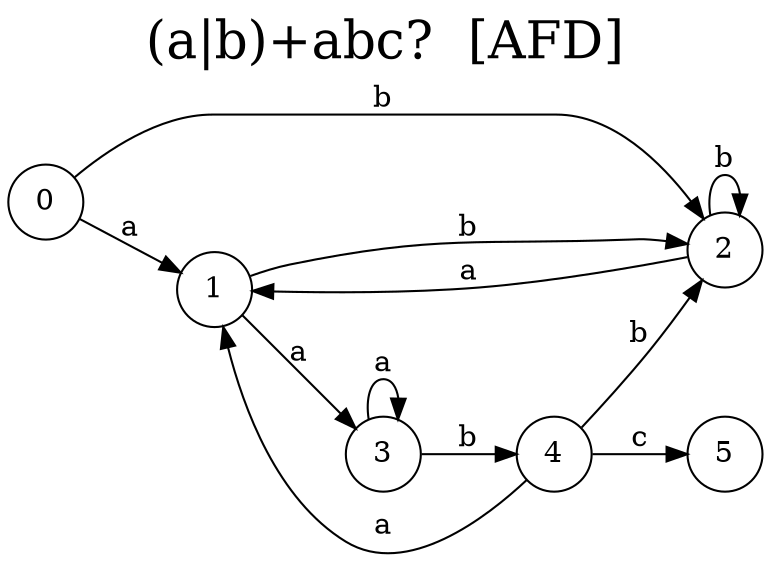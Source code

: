 digraph "Resultado Automata AFD" {
	label = "(a|b)+abc?  [AFD]"
	labelloc  =  t
	fontsize  = 25
	rankdir=LR size="8,5"
	node [shape=doublecircle]
	node [shape=circle]
	0
	node [shape=none]
	node [shape=circle]
	0 -> 1[label="a"]
	0 -> 2[label="b"]
	2 -> 1[label="a"]
	2 -> 2[label="b"]
	1 -> 3[label="a"]
	1 -> 2[label="b"]
	3 -> 3[label="a"]
	3 -> 4[label="b"]
	4 -> 1[label="a"]
	4 -> 2[label="b"]
	4 -> 5[label="c"]
}